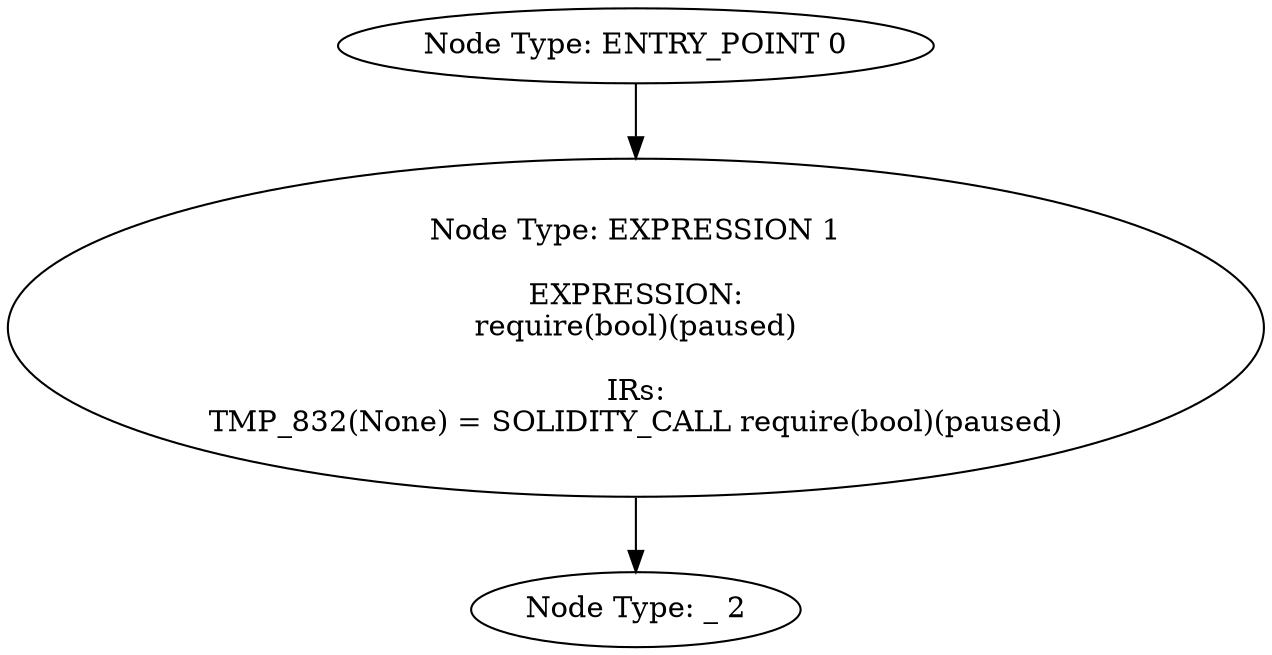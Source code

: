 digraph{
0[label="Node Type: ENTRY_POINT 0
"];
0->1;
1[label="Node Type: EXPRESSION 1

EXPRESSION:
require(bool)(paused)

IRs:
TMP_832(None) = SOLIDITY_CALL require(bool)(paused)"];
1->2;
2[label="Node Type: _ 2
"];
}
